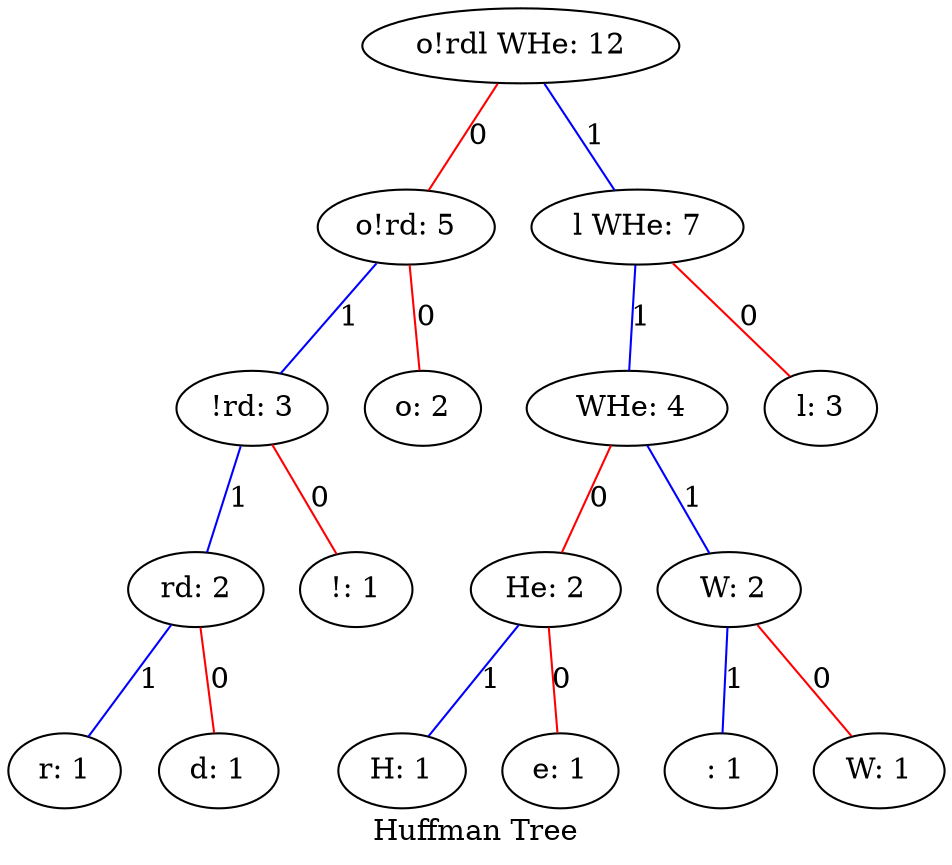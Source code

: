 strict graph "" {
	graph [label="Huffman Tree"];
	"He: 2" -- "H: 1"	 [color=blue,
		label=1];
	"He: 2" -- "e: 1"	 [color=red,
		label=0];
	" W: 2" -- " : 1"	 [color=blue,
		label=1];
	" W: 2" -- "W: 1"	 [color=red,
		label=0];
	"rd: 2" -- "r: 1"	 [color=blue,
		label=1];
	"rd: 2" -- "d: 1"	 [color=red,
		label=0];
	"!rd: 3" -- "rd: 2"	 [color=blue,
		label=1];
	"!rd: 3" -- "!: 1"	 [color=red,
		label=0];
	" WHe: 4" -- "He: 2"	 [color=red,
		label=0];
	" WHe: 4" -- " W: 2"	 [color=blue,
		label=1];
	"o!rd: 5" -- "!rd: 3"	 [color=blue,
		label=1];
	"o!rd: 5" -- "o: 2"	 [color=red,
		label=0];
	"l WHe: 7" -- " WHe: 4"	 [color=blue,
		label=1];
	"l WHe: 7" -- "l: 3"	 [color=red,
		label=0];
	"o!rdl WHe: 12" -- "o!rd: 5"	 [color=red,
		label=0];
	"o!rdl WHe: 12" -- "l WHe: 7"	 [color=blue,
		label=1];
}
